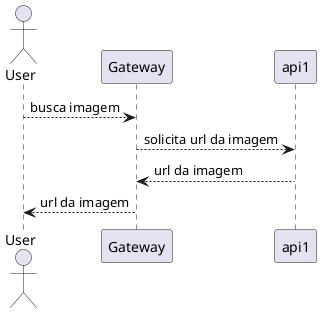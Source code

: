 @startuml
actor User
User --> Gateway : busca imagem
Gateway --> api1 : solicita url da imagem
api1 --> Gateway : url da imagem
Gateway --> User : url da imagem
@enduml
